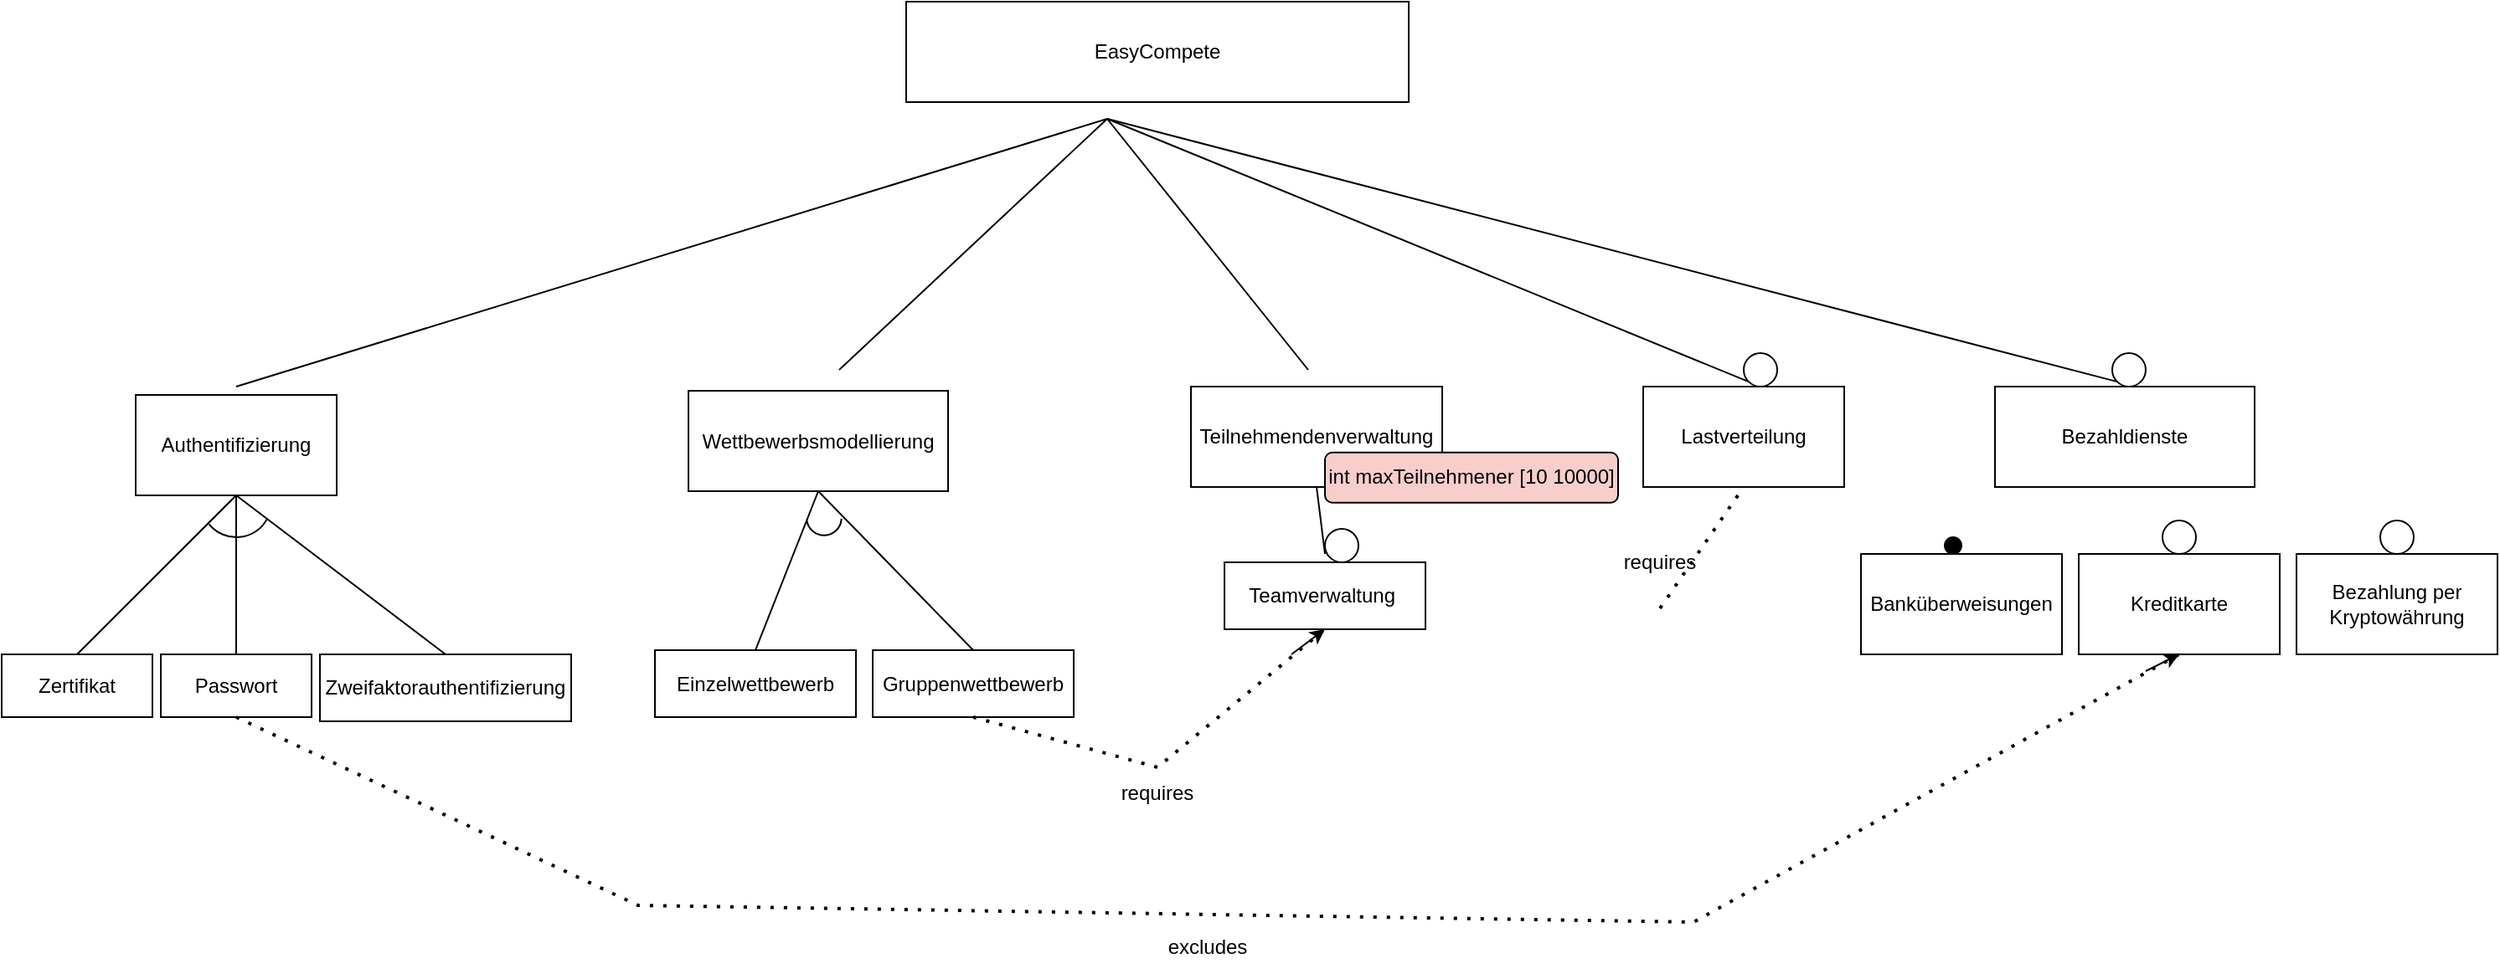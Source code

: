 <mxfile version="16.4.5" type="github">
  <diagram name="Page-1" id="10a91c8b-09ff-31b1-d368-03940ed4cc9e">
    <mxGraphModel dx="1242" dy="635" grid="1" gridSize="10" guides="1" tooltips="1" connect="1" arrows="1" fold="1" page="1" pageScale="1" pageWidth="1100" pageHeight="850" background="none" math="0" shadow="0">
      <root>
        <mxCell id="0" />
        <mxCell id="1" parent="0" />
        <mxCell id="Y8JGmvLRM1bxZAWC_-e7-1" value="EasyCompete" style="rounded=0;whiteSpace=wrap;html=1;" parent="1" vertex="1">
          <mxGeometry x="550" y="130" width="300" height="60" as="geometry" />
        </mxCell>
        <mxCell id="Y8JGmvLRM1bxZAWC_-e7-2" value="Teilnehmendenverwaltung" style="rounded=0;whiteSpace=wrap;html=1;" parent="1" vertex="1">
          <mxGeometry x="720" y="360" width="150" height="60" as="geometry" />
        </mxCell>
        <mxCell id="Y8JGmvLRM1bxZAWC_-e7-3" value="Wettbewerbsmodellierung" style="rounded=0;whiteSpace=wrap;html=1;" parent="1" vertex="1">
          <mxGeometry x="420" y="362.5" width="155" height="60" as="geometry" />
        </mxCell>
        <mxCell id="Y8JGmvLRM1bxZAWC_-e7-4" value="Bezahldienste" style="rounded=0;whiteSpace=wrap;html=1;" parent="1" vertex="1">
          <mxGeometry x="1200" y="360" width="155" height="60" as="geometry" />
        </mxCell>
        <mxCell id="Y8JGmvLRM1bxZAWC_-e7-5" value="Authentifizierung" style="rounded=0;whiteSpace=wrap;html=1;" parent="1" vertex="1">
          <mxGeometry x="90" y="365" width="120" height="60" as="geometry" />
        </mxCell>
        <mxCell id="Y8JGmvLRM1bxZAWC_-e7-6" value="Lastverteilung" style="rounded=0;whiteSpace=wrap;html=1;" parent="1" vertex="1">
          <mxGeometry x="990" y="360" width="120" height="60" as="geometry" />
        </mxCell>
        <mxCell id="Y8JGmvLRM1bxZAWC_-e7-10" value="int maxTeilnehmener [10 10000]" style="rounded=1;whiteSpace=wrap;html=1;fillColor=#F8CECC;" parent="1" vertex="1">
          <mxGeometry x="800" y="399.36" width="175" height="30" as="geometry" />
        </mxCell>
        <mxCell id="Y8JGmvLRM1bxZAWC_-e7-16" value="Teamverwaltung&amp;nbsp;" style="rounded=0;whiteSpace=wrap;html=1;" parent="1" vertex="1">
          <mxGeometry x="740" y="465" width="120" height="40" as="geometry" />
        </mxCell>
        <mxCell id="Y8JGmvLRM1bxZAWC_-e7-17" value="Einzelwettbewerb" style="rounded=0;whiteSpace=wrap;html=1;" parent="1" vertex="1">
          <mxGeometry x="400" y="517.5" width="120" height="40" as="geometry" />
        </mxCell>
        <mxCell id="Y8JGmvLRM1bxZAWC_-e7-18" value="Gruppenwettbewerb" style="rounded=0;whiteSpace=wrap;html=1;" parent="1" vertex="1">
          <mxGeometry x="530" y="517.5" width="120" height="40" as="geometry" />
        </mxCell>
        <mxCell id="Y8JGmvLRM1bxZAWC_-e7-21" value="requires&lt;br&gt;" style="text;html=1;strokeColor=none;fillColor=none;align=center;verticalAlign=middle;whiteSpace=wrap;rounded=0;rotation=0;" parent="1" vertex="1">
          <mxGeometry x="670" y="587.5" width="60" height="30" as="geometry" />
        </mxCell>
        <mxCell id="Y8JGmvLRM1bxZAWC_-e7-24" value="" style="endArrow=none;dashed=1;html=1;dashPattern=1 3;strokeWidth=2;rounded=0;exitX=0.5;exitY=1;exitDx=0;exitDy=0;entryX=0.5;entryY=1;entryDx=0;entryDy=0;" parent="1" source="Y8JGmvLRM1bxZAWC_-e7-18" target="Y8JGmvLRM1bxZAWC_-e7-16" edge="1">
          <mxGeometry width="50" height="50" relative="1" as="geometry">
            <mxPoint x="740" y="487.5" as="sourcePoint" />
            <mxPoint x="790" y="437.5" as="targetPoint" />
            <Array as="points">
              <mxPoint x="700" y="587.5" />
            </Array>
          </mxGeometry>
        </mxCell>
        <mxCell id="Y8JGmvLRM1bxZAWC_-e7-25" value="Banküberweisungen" style="rounded=0;whiteSpace=wrap;html=1;" parent="1" vertex="1">
          <mxGeometry x="1120" y="460" width="120" height="60" as="geometry" />
        </mxCell>
        <mxCell id="Y8JGmvLRM1bxZAWC_-e7-26" value="Kreditkarte&lt;br&gt;" style="rounded=0;whiteSpace=wrap;html=1;" parent="1" vertex="1">
          <mxGeometry x="1250" y="460" width="120" height="60" as="geometry" />
        </mxCell>
        <mxCell id="Y8JGmvLRM1bxZAWC_-e7-27" value="Bezahlung per Kryptowährung" style="rounded=0;whiteSpace=wrap;html=1;" parent="1" vertex="1">
          <mxGeometry x="1380" y="460" width="120" height="60" as="geometry" />
        </mxCell>
        <mxCell id="Y8JGmvLRM1bxZAWC_-e7-28" value="" style="ellipse;whiteSpace=wrap;html=1;aspect=fixed;fillColor=#000000;" parent="1" vertex="1">
          <mxGeometry x="1170" y="450" width="10" height="10" as="geometry" />
        </mxCell>
        <mxCell id="Y8JGmvLRM1bxZAWC_-e7-29" value="" style="ellipse;whiteSpace=wrap;html=1;aspect=fixed;fillColor=#FFFFFF;" parent="1" vertex="1">
          <mxGeometry x="1300" y="440" width="20" height="20" as="geometry" />
        </mxCell>
        <mxCell id="Y8JGmvLRM1bxZAWC_-e7-33" value="Passwort" style="rounded=0;whiteSpace=wrap;html=1;fillColor=#FFFFFF;" parent="1" vertex="1">
          <mxGeometry x="105" y="520" width="90" height="37.5" as="geometry" />
        </mxCell>
        <mxCell id="Y8JGmvLRM1bxZAWC_-e7-34" value="Zertifikat" style="rounded=0;whiteSpace=wrap;html=1;fillColor=#FFFFFF;" parent="1" vertex="1">
          <mxGeometry x="10" y="520" width="90" height="37.5" as="geometry" />
        </mxCell>
        <mxCell id="Y8JGmvLRM1bxZAWC_-e7-35" value="Zweifaktorauthentifizierung" style="rounded=0;whiteSpace=wrap;html=1;fillColor=#FFFFFF;" parent="1" vertex="1">
          <mxGeometry x="200" y="520" width="150" height="40" as="geometry" />
        </mxCell>
        <mxCell id="Y8JGmvLRM1bxZAWC_-e7-39" value="" style="endArrow=classic;html=1;rounded=0;" parent="1" edge="1">
          <mxGeometry width="50" height="50" relative="1" as="geometry">
            <mxPoint x="780" y="520" as="sourcePoint" />
            <mxPoint x="800" y="505" as="targetPoint" />
          </mxGeometry>
        </mxCell>
        <mxCell id="Y8JGmvLRM1bxZAWC_-e7-40" value="" style="endArrow=none;dashed=1;html=1;dashPattern=1 3;strokeWidth=2;rounded=0;exitX=0.5;exitY=1;exitDx=0;exitDy=0;entryX=0.5;entryY=1;entryDx=0;entryDy=0;" parent="1" source="Y8JGmvLRM1bxZAWC_-e7-33" target="Y8JGmvLRM1bxZAWC_-e7-26" edge="1">
          <mxGeometry width="50" height="50" relative="1" as="geometry">
            <mxPoint x="490" y="610" as="sourcePoint" />
            <mxPoint x="990" y="510" as="targetPoint" />
            <Array as="points">
              <mxPoint x="390" y="670" />
              <mxPoint x="1020" y="680" />
            </Array>
          </mxGeometry>
        </mxCell>
        <mxCell id="Y8JGmvLRM1bxZAWC_-e7-41" value="" style="endArrow=classic;html=1;rounded=0;" parent="1" edge="1">
          <mxGeometry width="50" height="50" relative="1" as="geometry">
            <mxPoint x="1290" y="530" as="sourcePoint" />
            <mxPoint x="1310" y="520" as="targetPoint" />
          </mxGeometry>
        </mxCell>
        <mxCell id="Y8JGmvLRM1bxZAWC_-e7-42" value="excludes&lt;br&gt;" style="text;html=1;strokeColor=none;fillColor=none;align=center;verticalAlign=middle;whiteSpace=wrap;rounded=0;" parent="1" vertex="1">
          <mxGeometry x="700" y="680" width="60" height="30" as="geometry" />
        </mxCell>
        <mxCell id="Y8JGmvLRM1bxZAWC_-e7-44" value="" style="endArrow=none;dashed=1;html=1;dashPattern=1 3;strokeWidth=2;rounded=0;entryX=0.5;entryY=1;entryDx=0;entryDy=0;" parent="1" target="Y8JGmvLRM1bxZAWC_-e7-6" edge="1">
          <mxGeometry width="50" height="50" relative="1" as="geometry">
            <mxPoint x="1000" y="492.5" as="sourcePoint" />
            <mxPoint x="1050" y="442.5" as="targetPoint" />
          </mxGeometry>
        </mxCell>
        <mxCell id="Y8JGmvLRM1bxZAWC_-e7-45" value="requires&lt;br&gt;" style="text;html=1;strokeColor=none;fillColor=none;align=center;verticalAlign=middle;whiteSpace=wrap;rounded=0;" parent="1" vertex="1">
          <mxGeometry x="970" y="450" width="60" height="30" as="geometry" />
        </mxCell>
        <mxCell id="Y8JGmvLRM1bxZAWC_-e7-54" value="" style="ellipse;whiteSpace=wrap;html=1;aspect=fixed;fillColor=#FFFFFF;" parent="1" vertex="1">
          <mxGeometry x="1430" y="440" width="20" height="20" as="geometry" />
        </mxCell>
        <mxCell id="Y8JGmvLRM1bxZAWC_-e7-57" value="" style="endArrow=none;html=1;rounded=0;exitX=0.5;exitY=0;exitDx=0;exitDy=0;entryX=0.5;entryY=1;entryDx=0;entryDy=0;" parent="1" source="Y8JGmvLRM1bxZAWC_-e7-34" target="Y8JGmvLRM1bxZAWC_-e7-5" edge="1">
          <mxGeometry width="50" height="50" relative="1" as="geometry">
            <mxPoint x="90" y="477.5" as="sourcePoint" />
            <mxPoint x="130" y="490" as="targetPoint" />
          </mxGeometry>
        </mxCell>
        <mxCell id="Y8JGmvLRM1bxZAWC_-e7-58" value="" style="endArrow=none;html=1;rounded=0;exitX=0.5;exitY=0;exitDx=0;exitDy=0;entryX=0.5;entryY=1;entryDx=0;entryDy=0;" parent="1" source="Y8JGmvLRM1bxZAWC_-e7-33" target="Y8JGmvLRM1bxZAWC_-e7-5" edge="1">
          <mxGeometry width="50" height="50" relative="1" as="geometry">
            <mxPoint x="65" y="530" as="sourcePoint" />
            <mxPoint x="190" y="470" as="targetPoint" />
          </mxGeometry>
        </mxCell>
        <mxCell id="Y8JGmvLRM1bxZAWC_-e7-59" value="" style="endArrow=none;html=1;rounded=0;exitX=0.5;exitY=0;exitDx=0;exitDy=0;entryX=0.5;entryY=1;entryDx=0;entryDy=0;" parent="1" source="Y8JGmvLRM1bxZAWC_-e7-35" target="Y8JGmvLRM1bxZAWC_-e7-5" edge="1">
          <mxGeometry width="50" height="50" relative="1" as="geometry">
            <mxPoint x="75" y="540" as="sourcePoint" />
            <mxPoint x="170" y="445" as="targetPoint" />
          </mxGeometry>
        </mxCell>
        <mxCell id="xTNsDvPoMYs4Q8DcSBzv-7" value="" style="endArrow=none;html=1;rounded=0;" parent="1" edge="1">
          <mxGeometry width="50" height="50" relative="1" as="geometry">
            <mxPoint x="150" y="360" as="sourcePoint" />
            <mxPoint x="670" y="200" as="targetPoint" />
          </mxGeometry>
        </mxCell>
        <mxCell id="xTNsDvPoMYs4Q8DcSBzv-8" value="" style="endArrow=none;html=1;rounded=0;" parent="1" edge="1">
          <mxGeometry width="50" height="50" relative="1" as="geometry">
            <mxPoint x="510" y="350" as="sourcePoint" />
            <mxPoint x="670" y="200" as="targetPoint" />
          </mxGeometry>
        </mxCell>
        <mxCell id="xTNsDvPoMYs4Q8DcSBzv-9" value="" style="endArrow=none;html=1;rounded=0;" parent="1" edge="1">
          <mxGeometry width="50" height="50" relative="1" as="geometry">
            <mxPoint x="790" y="350" as="sourcePoint" />
            <mxPoint x="670" y="200" as="targetPoint" />
          </mxGeometry>
        </mxCell>
        <mxCell id="xTNsDvPoMYs4Q8DcSBzv-10" value="" style="endArrow=none;html=1;rounded=0;exitX=0;exitY=1;exitDx=0;exitDy=0;" parent="1" source="xTNsDvPoMYs4Q8DcSBzv-14" edge="1">
          <mxGeometry width="50" height="50" relative="1" as="geometry">
            <mxPoint x="1053" y="350" as="sourcePoint" />
            <mxPoint x="670" y="200" as="targetPoint" />
          </mxGeometry>
        </mxCell>
        <mxCell id="xTNsDvPoMYs4Q8DcSBzv-11" value="" style="endArrow=none;html=1;rounded=0;exitX=0;exitY=1;exitDx=0;exitDy=0;" parent="1" source="xTNsDvPoMYs4Q8DcSBzv-15" edge="1">
          <mxGeometry width="50" height="50" relative="1" as="geometry">
            <mxPoint x="1276" y="350" as="sourcePoint" />
            <mxPoint x="670" y="200" as="targetPoint" />
          </mxGeometry>
        </mxCell>
        <mxCell id="xTNsDvPoMYs4Q8DcSBzv-14" value="" style="ellipse;whiteSpace=wrap;html=1;aspect=fixed;fillColor=#FFFFFF;" parent="1" vertex="1">
          <mxGeometry x="1050" y="340" width="20" height="20" as="geometry" />
        </mxCell>
        <mxCell id="xTNsDvPoMYs4Q8DcSBzv-15" value="" style="ellipse;whiteSpace=wrap;html=1;aspect=fixed;fillColor=#FFFFFF;" parent="1" vertex="1">
          <mxGeometry x="1270" y="340" width="20" height="20" as="geometry" />
        </mxCell>
        <mxCell id="xTNsDvPoMYs4Q8DcSBzv-17" value="" style="endArrow=none;html=1;rounded=0;entryX=0.5;entryY=1;entryDx=0;entryDy=0;" parent="1" target="Y8JGmvLRM1bxZAWC_-e7-2" edge="1">
          <mxGeometry width="50" height="50" relative="1" as="geometry">
            <mxPoint x="800" y="460" as="sourcePoint" />
            <mxPoint x="680" y="210" as="targetPoint" />
          </mxGeometry>
        </mxCell>
        <mxCell id="N9DJ2pDjRUC3iWf8S7Ch-3" value="" style="verticalLabelPosition=bottom;verticalAlign=top;html=1;shape=mxgraph.basic.arc;startAngle=0.28;endAngle=0.603;rotation=15;" parent="1" vertex="1">
          <mxGeometry x="129.34" y="409.48" width="41.31" height="40.52" as="geometry" />
        </mxCell>
        <mxCell id="N9DJ2pDjRUC3iWf8S7Ch-4" value="" style="endArrow=none;html=1;rounded=0;exitX=0.5;exitY=0;exitDx=0;exitDy=0;entryX=0.5;entryY=1;entryDx=0;entryDy=0;" parent="1" source="Y8JGmvLRM1bxZAWC_-e7-17" target="Y8JGmvLRM1bxZAWC_-e7-3" edge="1">
          <mxGeometry width="50" height="50" relative="1" as="geometry">
            <mxPoint x="530" y="510" as="sourcePoint" />
            <mxPoint x="580" y="460" as="targetPoint" />
          </mxGeometry>
        </mxCell>
        <mxCell id="xTNsDvPoMYs4Q8DcSBzv-18" value="" style="ellipse;whiteSpace=wrap;html=1;aspect=fixed;fillColor=#FFFFFF;" parent="1" vertex="1">
          <mxGeometry x="800" y="445" width="20" height="20" as="geometry" />
        </mxCell>
        <mxCell id="N9DJ2pDjRUC3iWf8S7Ch-5" value="" style="endArrow=none;html=1;rounded=0;exitX=0.5;exitY=0;exitDx=0;exitDy=0;entryX=0.5;entryY=1;entryDx=0;entryDy=0;" parent="1" source="Y8JGmvLRM1bxZAWC_-e7-18" target="Y8JGmvLRM1bxZAWC_-e7-3" edge="1">
          <mxGeometry width="50" height="50" relative="1" as="geometry">
            <mxPoint x="470" y="527.5" as="sourcePoint" />
            <mxPoint x="507.5" y="432.5" as="targetPoint" />
          </mxGeometry>
        </mxCell>
        <mxCell id="xTNsDvPoMYs4Q8DcSBzv-19" value="" style="verticalLabelPosition=bottom;verticalAlign=top;html=1;shape=mxgraph.basic.arc;startAngle=0.214;endAngle=0.694;rotation=15;" parent="1" vertex="1">
          <mxGeometry x="490.56" y="428.22" width="20.8" height="20.64" as="geometry" />
        </mxCell>
      </root>
    </mxGraphModel>
  </diagram>
</mxfile>
